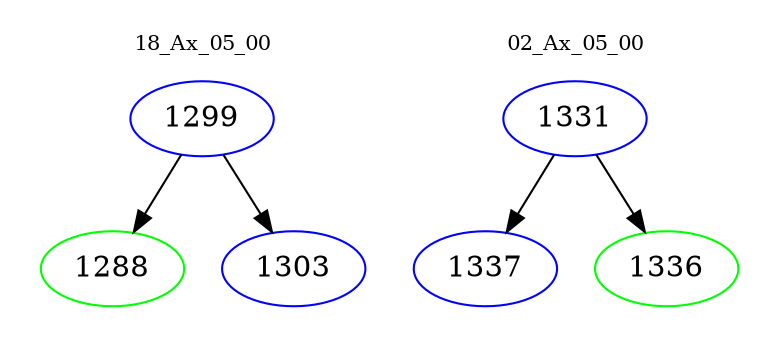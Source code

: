 digraph{
subgraph cluster_0 {
color = white
label = "18_Ax_05_00";
fontsize=10;
T0_1299 [label="1299", color="blue"]
T0_1299 -> T0_1288 [color="black"]
T0_1288 [label="1288", color="green"]
T0_1299 -> T0_1303 [color="black"]
T0_1303 [label="1303", color="blue"]
}
subgraph cluster_1 {
color = white
label = "02_Ax_05_00";
fontsize=10;
T1_1331 [label="1331", color="blue"]
T1_1331 -> T1_1337 [color="black"]
T1_1337 [label="1337", color="blue"]
T1_1331 -> T1_1336 [color="black"]
T1_1336 [label="1336", color="green"]
}
}
